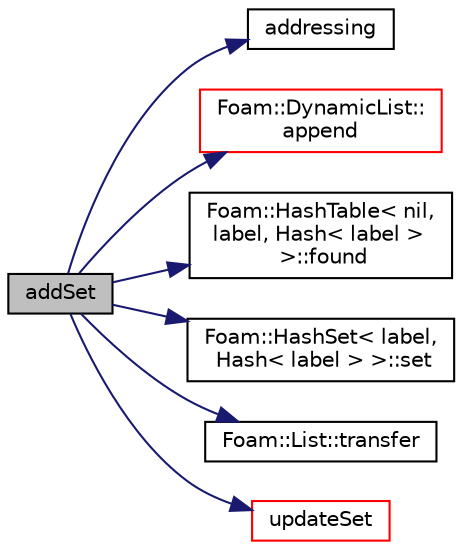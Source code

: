 digraph "addSet"
{
  bgcolor="transparent";
  edge [fontname="Helvetica",fontsize="10",labelfontname="Helvetica",labelfontsize="10"];
  node [fontname="Helvetica",fontsize="10",shape=record];
  rankdir="LR";
  Node1 [label="addSet",height=0.2,width=0.4,color="black", fillcolor="grey75", style="filled", fontcolor="black"];
  Node1 -> Node2 [color="midnightblue",fontsize="10",style="solid",fontname="Helvetica"];
  Node2 [label="addressing",height=0.2,width=0.4,color="black",URL="$a00248.html#ac67a91d45eb8ee08fa7f0335ca2abaa5"];
  Node1 -> Node3 [color="midnightblue",fontsize="10",style="solid",fontname="Helvetica"];
  Node3 [label="Foam::DynamicList::\lappend",height=0.2,width=0.4,color="red",URL="$a00604.html#a7b67b42af715604376ad63a681dee6d8",tooltip="Append an element at the end of the list. "];
  Node1 -> Node4 [color="midnightblue",fontsize="10",style="solid",fontname="Helvetica"];
  Node4 [label="Foam::HashTable\< nil,\l label, Hash\< label \>\l \>::found",height=0.2,width=0.4,color="black",URL="$a00984.html#a3df8044b3c7afb4eb62517f64e85eab6",tooltip="Return true if hashedEntry is found in table. "];
  Node1 -> Node5 [color="midnightblue",fontsize="10",style="solid",fontname="Helvetica"];
  Node5 [label="Foam::HashSet\< label,\l Hash\< label \> \>::set",height=0.2,width=0.4,color="black",URL="$a00982.html#abfc52fb4a4e411ba469186cf8a2ff37b",tooltip="Same as insert (cannot overwrite nil content) "];
  Node1 -> Node6 [color="midnightblue",fontsize="10",style="solid",fontname="Helvetica"];
  Node6 [label="Foam::List::transfer",height=0.2,width=0.4,color="black",URL="$a01364.html#a25ad1d2084d16b234b0cf91c07e832c0",tooltip="Transfer the contents of the argument List into this list. "];
  Node1 -> Node7 [color="midnightblue",fontsize="10",style="solid",fontname="Helvetica"];
  Node7 [label="updateSet",height=0.2,width=0.4,color="red",URL="$a00248.html#afc9e2e914d3928dd7281d2ac71452052",tooltip="Sort addressing and make cellSet part consistent with addressing. "];
}
